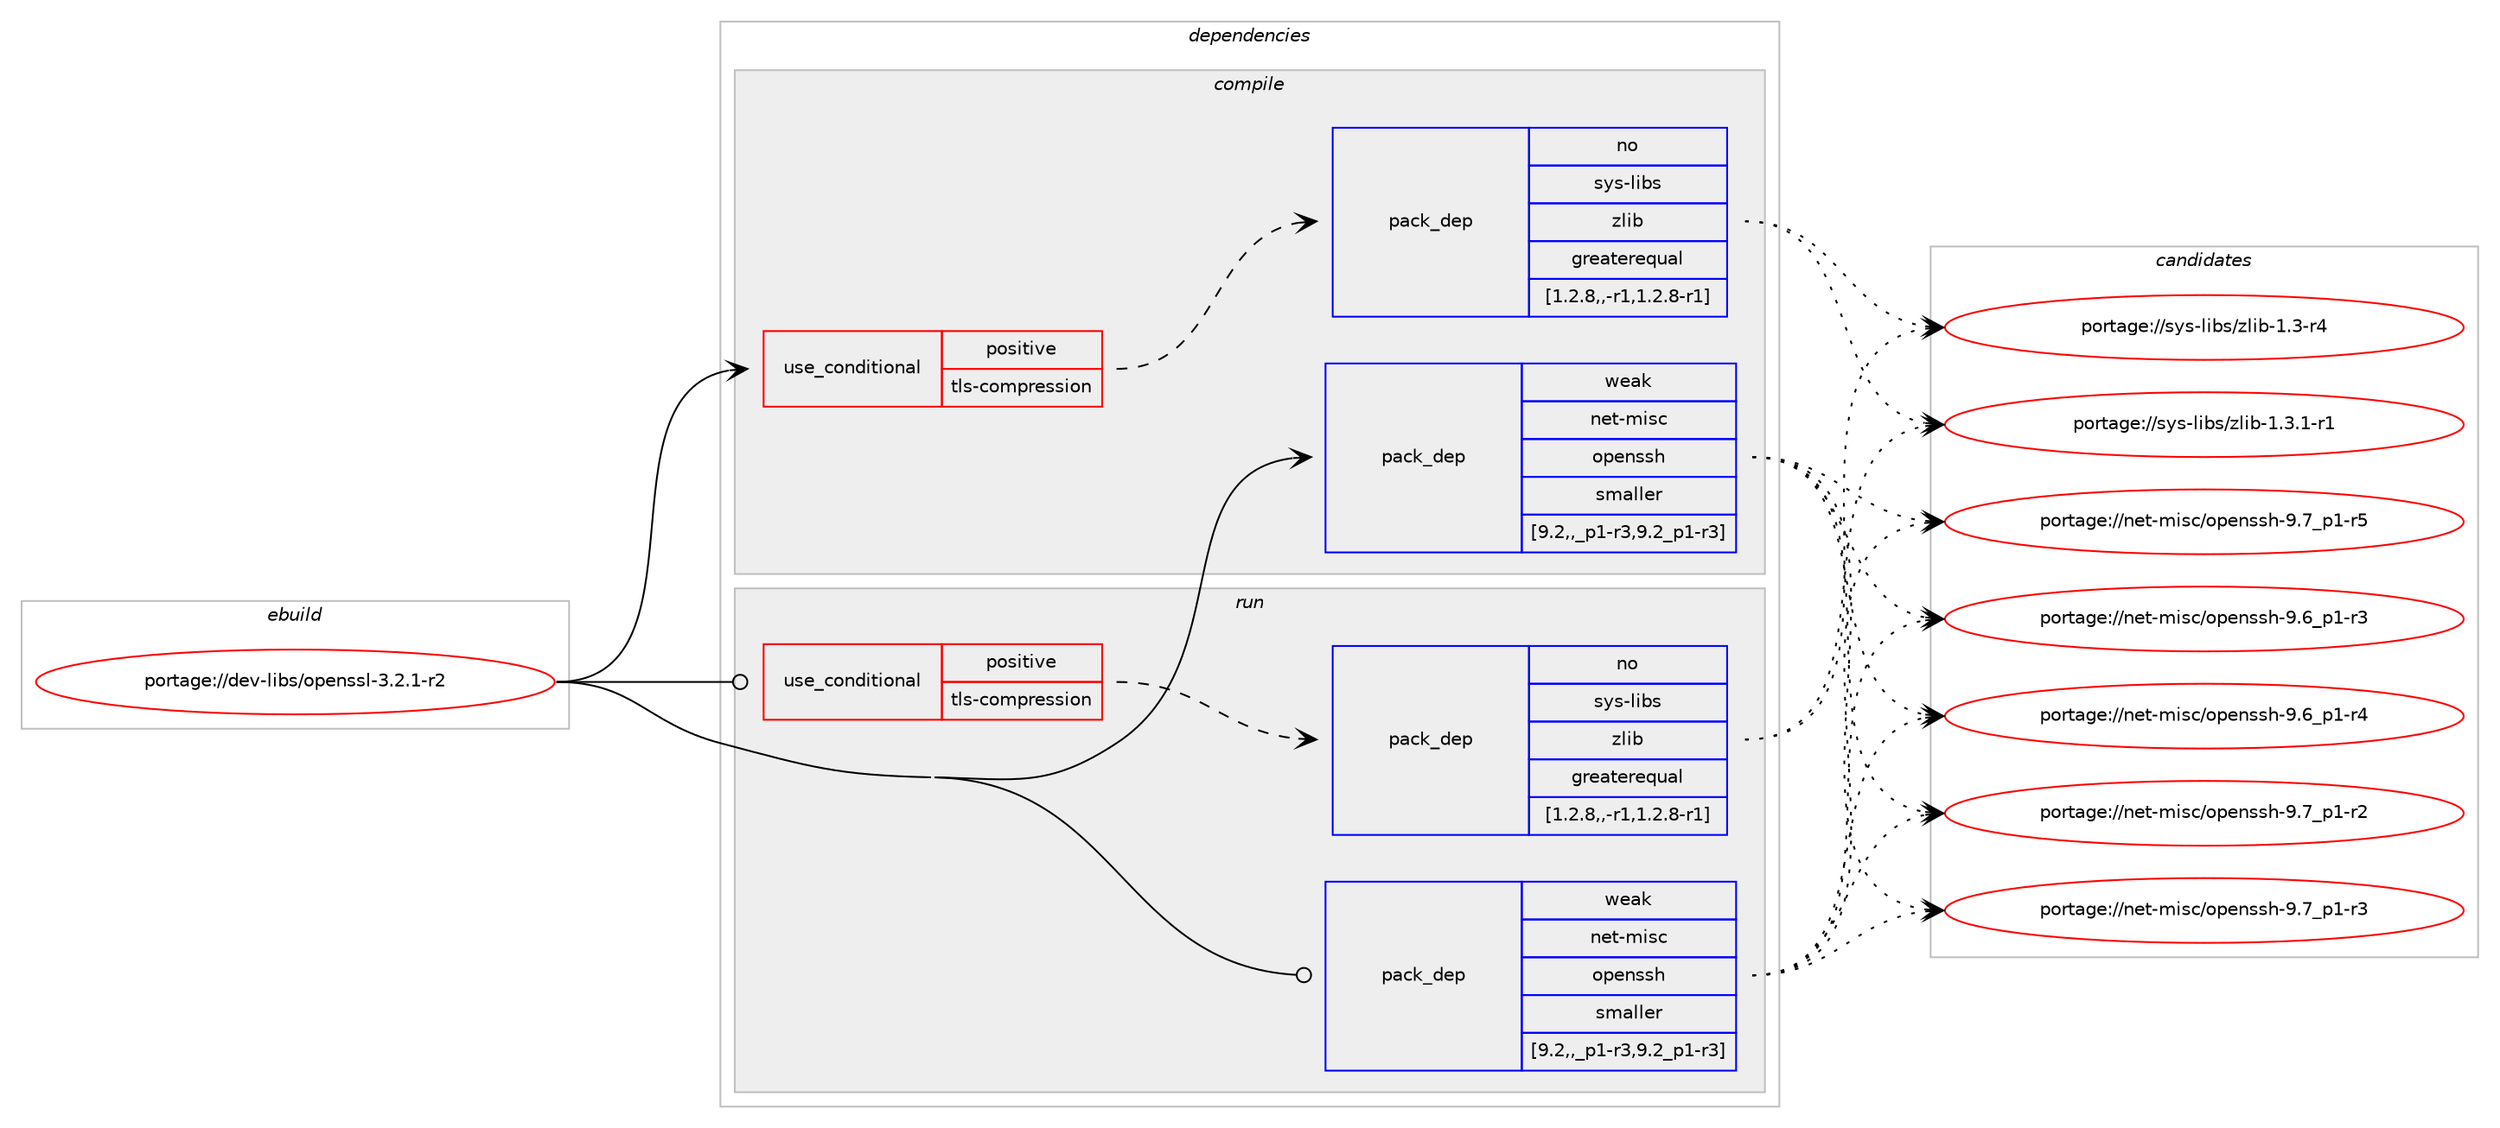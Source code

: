 digraph prolog {

# *************
# Graph options
# *************

newrank=true;
concentrate=true;
compound=true;
graph [rankdir=LR,fontname=Helvetica,fontsize=10,ranksep=1.5];#, ranksep=2.5, nodesep=0.2];
edge  [arrowhead=vee];
node  [fontname=Helvetica,fontsize=10];

# **********
# The ebuild
# **********

subgraph cluster_leftcol {
color=gray;
rank=same;
label=<<i>ebuild</i>>;
id [label="portage://dev-libs/openssl-3.2.1-r2", color=red, width=4, href="../dev-libs/openssl-3.2.1-r2.svg"];
}

# ****************
# The dependencies
# ****************

subgraph cluster_midcol {
color=gray;
label=<<i>dependencies</i>>;
subgraph cluster_compile {
fillcolor="#eeeeee";
style=filled;
label=<<i>compile</i>>;
subgraph cond27084 {
dependency110084 [label=<<TABLE BORDER="0" CELLBORDER="1" CELLSPACING="0" CELLPADDING="4"><TR><TD ROWSPAN="3" CELLPADDING="10">use_conditional</TD></TR><TR><TD>positive</TD></TR><TR><TD>tls-compression</TD></TR></TABLE>>, shape=none, color=red];
subgraph pack81836 {
dependency110085 [label=<<TABLE BORDER="0" CELLBORDER="1" CELLSPACING="0" CELLPADDING="4" WIDTH="220"><TR><TD ROWSPAN="6" CELLPADDING="30">pack_dep</TD></TR><TR><TD WIDTH="110">no</TD></TR><TR><TD>sys-libs</TD></TR><TR><TD>zlib</TD></TR><TR><TD>greaterequal</TD></TR><TR><TD>[1.2.8,,-r1,1.2.8-r1]</TD></TR></TABLE>>, shape=none, color=blue];
}
dependency110084:e -> dependency110085:w [weight=20,style="dashed",arrowhead="vee"];
}
id:e -> dependency110084:w [weight=20,style="solid",arrowhead="vee"];
subgraph pack81837 {
dependency110086 [label=<<TABLE BORDER="0" CELLBORDER="1" CELLSPACING="0" CELLPADDING="4" WIDTH="220"><TR><TD ROWSPAN="6" CELLPADDING="30">pack_dep</TD></TR><TR><TD WIDTH="110">weak</TD></TR><TR><TD>net-misc</TD></TR><TR><TD>openssh</TD></TR><TR><TD>smaller</TD></TR><TR><TD>[9.2,,_p1-r3,9.2_p1-r3]</TD></TR></TABLE>>, shape=none, color=blue];
}
id:e -> dependency110086:w [weight=20,style="solid",arrowhead="vee"];
}
subgraph cluster_compileandrun {
fillcolor="#eeeeee";
style=filled;
label=<<i>compile and run</i>>;
}
subgraph cluster_run {
fillcolor="#eeeeee";
style=filled;
label=<<i>run</i>>;
subgraph cond27085 {
dependency110087 [label=<<TABLE BORDER="0" CELLBORDER="1" CELLSPACING="0" CELLPADDING="4"><TR><TD ROWSPAN="3" CELLPADDING="10">use_conditional</TD></TR><TR><TD>positive</TD></TR><TR><TD>tls-compression</TD></TR></TABLE>>, shape=none, color=red];
subgraph pack81838 {
dependency110088 [label=<<TABLE BORDER="0" CELLBORDER="1" CELLSPACING="0" CELLPADDING="4" WIDTH="220"><TR><TD ROWSPAN="6" CELLPADDING="30">pack_dep</TD></TR><TR><TD WIDTH="110">no</TD></TR><TR><TD>sys-libs</TD></TR><TR><TD>zlib</TD></TR><TR><TD>greaterequal</TD></TR><TR><TD>[1.2.8,,-r1,1.2.8-r1]</TD></TR></TABLE>>, shape=none, color=blue];
}
dependency110087:e -> dependency110088:w [weight=20,style="dashed",arrowhead="vee"];
}
id:e -> dependency110087:w [weight=20,style="solid",arrowhead="odot"];
subgraph pack81839 {
dependency110089 [label=<<TABLE BORDER="0" CELLBORDER="1" CELLSPACING="0" CELLPADDING="4" WIDTH="220"><TR><TD ROWSPAN="6" CELLPADDING="30">pack_dep</TD></TR><TR><TD WIDTH="110">weak</TD></TR><TR><TD>net-misc</TD></TR><TR><TD>openssh</TD></TR><TR><TD>smaller</TD></TR><TR><TD>[9.2,,_p1-r3,9.2_p1-r3]</TD></TR></TABLE>>, shape=none, color=blue];
}
id:e -> dependency110089:w [weight=20,style="solid",arrowhead="odot"];
}
}

# **************
# The candidates
# **************

subgraph cluster_choices {
rank=same;
color=gray;
label=<<i>candidates</i>>;

subgraph choice81836 {
color=black;
nodesep=1;
choice11512111545108105981154712210810598454946514511452 [label="portage://sys-libs/zlib-1.3-r4", color=red, width=4,href="../sys-libs/zlib-1.3-r4.svg"];
choice115121115451081059811547122108105984549465146494511449 [label="portage://sys-libs/zlib-1.3.1-r1", color=red, width=4,href="../sys-libs/zlib-1.3.1-r1.svg"];
dependency110085:e -> choice11512111545108105981154712210810598454946514511452:w [style=dotted,weight="100"];
dependency110085:e -> choice115121115451081059811547122108105984549465146494511449:w [style=dotted,weight="100"];
}
subgraph choice81837 {
color=black;
nodesep=1;
choice1101011164510910511599471111121011101151151044557465495112494511451 [label="portage://net-misc/openssh-9.6_p1-r3", color=red, width=4,href="../net-misc/openssh-9.6_p1-r3.svg"];
choice1101011164510910511599471111121011101151151044557465495112494511452 [label="portage://net-misc/openssh-9.6_p1-r4", color=red, width=4,href="../net-misc/openssh-9.6_p1-r4.svg"];
choice1101011164510910511599471111121011101151151044557465595112494511450 [label="portage://net-misc/openssh-9.7_p1-r2", color=red, width=4,href="../net-misc/openssh-9.7_p1-r2.svg"];
choice1101011164510910511599471111121011101151151044557465595112494511451 [label="portage://net-misc/openssh-9.7_p1-r3", color=red, width=4,href="../net-misc/openssh-9.7_p1-r3.svg"];
choice1101011164510910511599471111121011101151151044557465595112494511453 [label="portage://net-misc/openssh-9.7_p1-r5", color=red, width=4,href="../net-misc/openssh-9.7_p1-r5.svg"];
dependency110086:e -> choice1101011164510910511599471111121011101151151044557465495112494511451:w [style=dotted,weight="100"];
dependency110086:e -> choice1101011164510910511599471111121011101151151044557465495112494511452:w [style=dotted,weight="100"];
dependency110086:e -> choice1101011164510910511599471111121011101151151044557465595112494511450:w [style=dotted,weight="100"];
dependency110086:e -> choice1101011164510910511599471111121011101151151044557465595112494511451:w [style=dotted,weight="100"];
dependency110086:e -> choice1101011164510910511599471111121011101151151044557465595112494511453:w [style=dotted,weight="100"];
}
subgraph choice81838 {
color=black;
nodesep=1;
choice11512111545108105981154712210810598454946514511452 [label="portage://sys-libs/zlib-1.3-r4", color=red, width=4,href="../sys-libs/zlib-1.3-r4.svg"];
choice115121115451081059811547122108105984549465146494511449 [label="portage://sys-libs/zlib-1.3.1-r1", color=red, width=4,href="../sys-libs/zlib-1.3.1-r1.svg"];
dependency110088:e -> choice11512111545108105981154712210810598454946514511452:w [style=dotted,weight="100"];
dependency110088:e -> choice115121115451081059811547122108105984549465146494511449:w [style=dotted,weight="100"];
}
subgraph choice81839 {
color=black;
nodesep=1;
choice1101011164510910511599471111121011101151151044557465495112494511451 [label="portage://net-misc/openssh-9.6_p1-r3", color=red, width=4,href="../net-misc/openssh-9.6_p1-r3.svg"];
choice1101011164510910511599471111121011101151151044557465495112494511452 [label="portage://net-misc/openssh-9.6_p1-r4", color=red, width=4,href="../net-misc/openssh-9.6_p1-r4.svg"];
choice1101011164510910511599471111121011101151151044557465595112494511450 [label="portage://net-misc/openssh-9.7_p1-r2", color=red, width=4,href="../net-misc/openssh-9.7_p1-r2.svg"];
choice1101011164510910511599471111121011101151151044557465595112494511451 [label="portage://net-misc/openssh-9.7_p1-r3", color=red, width=4,href="../net-misc/openssh-9.7_p1-r3.svg"];
choice1101011164510910511599471111121011101151151044557465595112494511453 [label="portage://net-misc/openssh-9.7_p1-r5", color=red, width=4,href="../net-misc/openssh-9.7_p1-r5.svg"];
dependency110089:e -> choice1101011164510910511599471111121011101151151044557465495112494511451:w [style=dotted,weight="100"];
dependency110089:e -> choice1101011164510910511599471111121011101151151044557465495112494511452:w [style=dotted,weight="100"];
dependency110089:e -> choice1101011164510910511599471111121011101151151044557465595112494511450:w [style=dotted,weight="100"];
dependency110089:e -> choice1101011164510910511599471111121011101151151044557465595112494511451:w [style=dotted,weight="100"];
dependency110089:e -> choice1101011164510910511599471111121011101151151044557465595112494511453:w [style=dotted,weight="100"];
}
}

}
